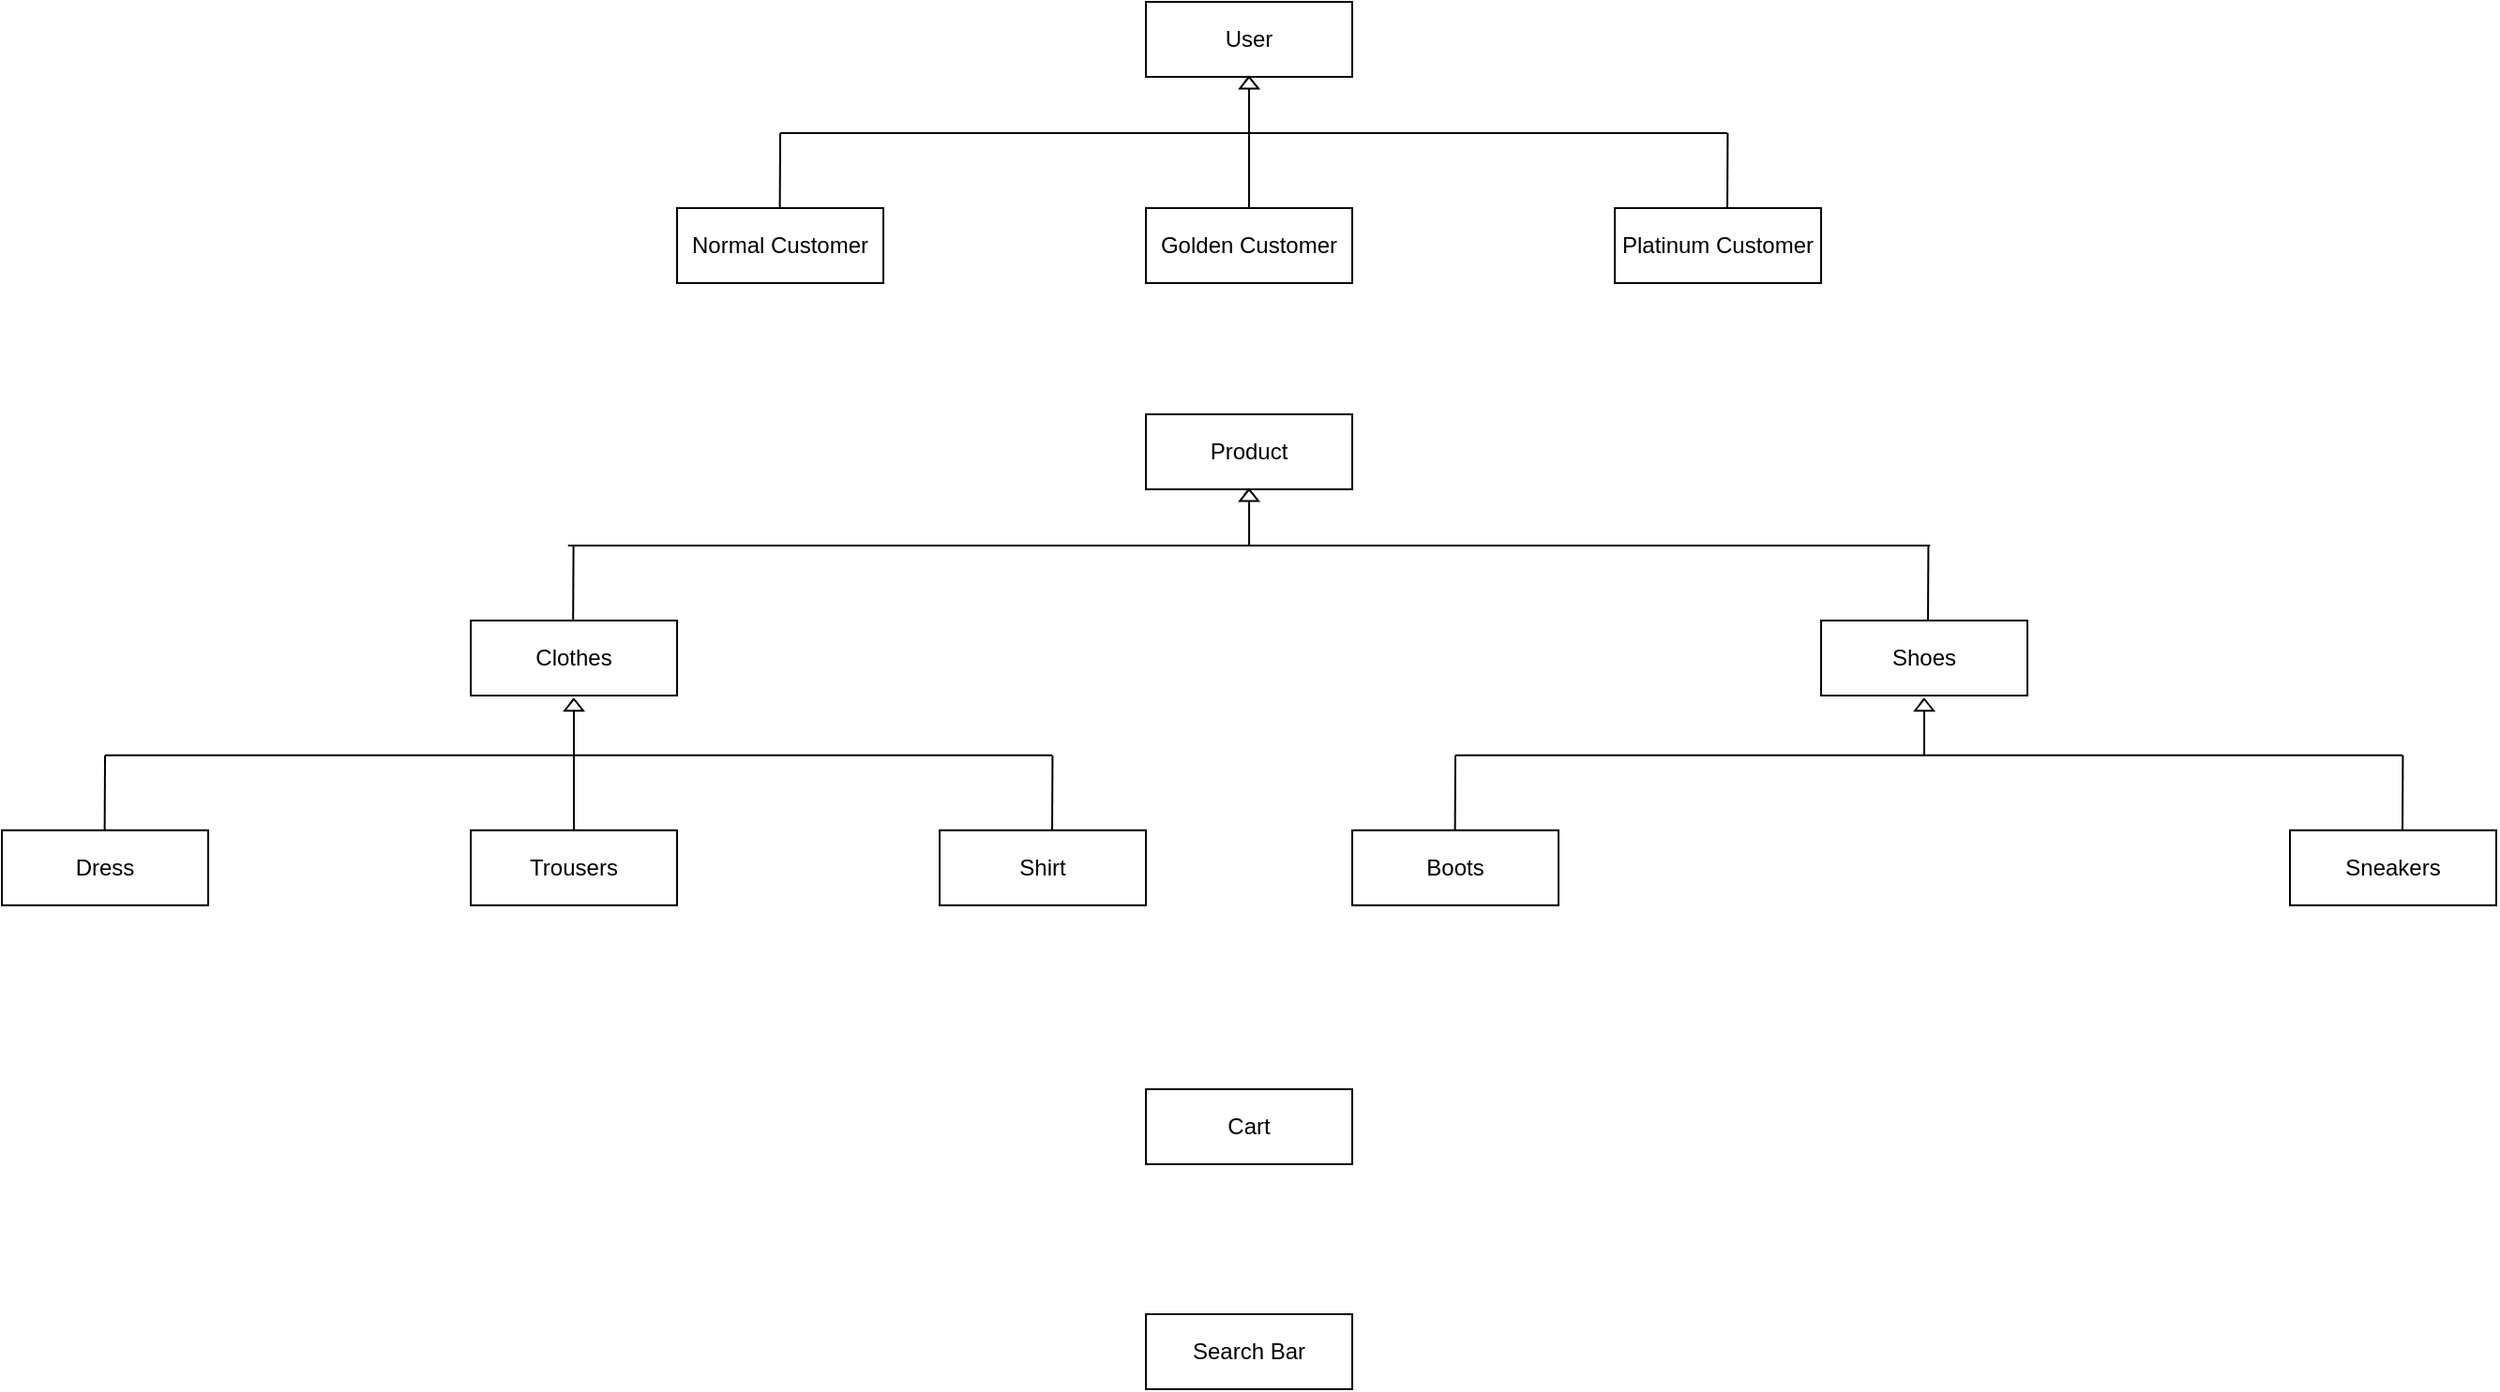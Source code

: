 <mxfile version="13.7.3" type="device"><diagram id="o29SziZ-LNwJ6UjuAjk-" name="Seite-1"><mxGraphModel dx="1997" dy="1370" grid="1" gridSize="10" guides="1" tooltips="1" connect="1" arrows="1" fold="1" page="1" pageScale="1" pageWidth="827" pageHeight="1169" math="0" shadow="0"><root><mxCell id="0"/><mxCell id="1" parent="0"/><mxCell id="LiRd0iQ2kPKMeh4OaZ8O-1" value="User" style="rounded=0;whiteSpace=wrap;html=1;" vertex="1" parent="1"><mxGeometry x="330.01" y="40" width="110" height="40" as="geometry"/></mxCell><mxCell id="LiRd0iQ2kPKMeh4OaZ8O-2" value="Golden Customer" style="rounded=0;whiteSpace=wrap;html=1;" vertex="1" parent="1"><mxGeometry x="330.01" y="150" width="110" height="40" as="geometry"/></mxCell><mxCell id="LiRd0iQ2kPKMeh4OaZ8O-3" value="Normal Customer" style="rounded=0;whiteSpace=wrap;html=1;" vertex="1" parent="1"><mxGeometry x="80.01" y="150" width="110" height="40" as="geometry"/></mxCell><mxCell id="LiRd0iQ2kPKMeh4OaZ8O-4" value="Platinum Customer" style="rounded=0;whiteSpace=wrap;html=1;" vertex="1" parent="1"><mxGeometry x="580.01" y="150" width="110" height="40" as="geometry"/></mxCell><mxCell id="LiRd0iQ2kPKMeh4OaZ8O-21" value="" style="endArrow=none;html=1;exitX=0.5;exitY=0;exitDx=0;exitDy=0;" edge="1" parent="1" source="LiRd0iQ2kPKMeh4OaZ8O-25"><mxGeometry width="50" height="50" relative="1" as="geometry"><mxPoint x="384.81" y="140" as="sourcePoint"/><mxPoint x="384.81" y="80" as="targetPoint"/></mxGeometry></mxCell><mxCell id="LiRd0iQ2kPKMeh4OaZ8O-22" value="" style="endArrow=none;html=1;" edge="1" parent="1"><mxGeometry width="50" height="50" relative="1" as="geometry"><mxPoint x="640.01" y="110" as="sourcePoint"/><mxPoint x="135.01" y="110" as="targetPoint"/></mxGeometry></mxCell><mxCell id="LiRd0iQ2kPKMeh4OaZ8O-23" value="" style="endArrow=none;html=1;" edge="1" parent="1"><mxGeometry width="50" height="50" relative="1" as="geometry"><mxPoint x="134.81" y="150" as="sourcePoint"/><mxPoint x="135.01" y="110" as="targetPoint"/></mxGeometry></mxCell><mxCell id="LiRd0iQ2kPKMeh4OaZ8O-24" value="" style="endArrow=none;html=1;" edge="1" parent="1"><mxGeometry width="50" height="50" relative="1" as="geometry"><mxPoint x="640.01" y="150" as="sourcePoint"/><mxPoint x="640.21" y="110" as="targetPoint"/></mxGeometry></mxCell><mxCell id="LiRd0iQ2kPKMeh4OaZ8O-25" value="" style="triangle;whiteSpace=wrap;html=1;rotation=-90;" vertex="1" parent="1"><mxGeometry x="381.89" y="78.13" width="6.25" height="10" as="geometry"/></mxCell><mxCell id="LiRd0iQ2kPKMeh4OaZ8O-26" value="" style="endArrow=none;html=1;exitX=0.5;exitY=0;exitDx=0;exitDy=0;" edge="1" parent="1" source="LiRd0iQ2kPKMeh4OaZ8O-2" target="LiRd0iQ2kPKMeh4OaZ8O-25"><mxGeometry width="50" height="50" relative="1" as="geometry"><mxPoint x="385.01" y="150" as="sourcePoint"/><mxPoint x="384.81" y="80" as="targetPoint"/></mxGeometry></mxCell><mxCell id="LiRd0iQ2kPKMeh4OaZ8O-27" value="Product" style="rounded=0;whiteSpace=wrap;html=1;" vertex="1" parent="1"><mxGeometry x="330.02" y="260" width="110" height="40" as="geometry"/></mxCell><mxCell id="LiRd0iQ2kPKMeh4OaZ8O-29" value="Clothes" style="rounded=0;whiteSpace=wrap;html=1;" vertex="1" parent="1"><mxGeometry x="-29.98" y="370" width="110" height="40" as="geometry"/></mxCell><mxCell id="LiRd0iQ2kPKMeh4OaZ8O-30" value="Shoes" style="rounded=0;whiteSpace=wrap;html=1;" vertex="1" parent="1"><mxGeometry x="690.01" y="370" width="110" height="40" as="geometry"/></mxCell><mxCell id="LiRd0iQ2kPKMeh4OaZ8O-31" value="" style="endArrow=none;html=1;exitX=0.5;exitY=0;exitDx=0;exitDy=0;" edge="1" parent="1" source="LiRd0iQ2kPKMeh4OaZ8O-35"><mxGeometry width="50" height="50" relative="1" as="geometry"><mxPoint x="384.82" y="360" as="sourcePoint"/><mxPoint x="384.82" y="300" as="targetPoint"/></mxGeometry></mxCell><mxCell id="LiRd0iQ2kPKMeh4OaZ8O-32" value="" style="endArrow=none;html=1;" edge="1" parent="1"><mxGeometry width="50" height="50" relative="1" as="geometry"><mxPoint x="748.14" y="330" as="sourcePoint"/><mxPoint x="21.89" y="330" as="targetPoint"/></mxGeometry></mxCell><mxCell id="LiRd0iQ2kPKMeh4OaZ8O-33" value="" style="endArrow=none;html=1;" edge="1" parent="1"><mxGeometry width="50" height="50" relative="1" as="geometry"><mxPoint x="24.59" y="370" as="sourcePoint"/><mxPoint x="24.79" y="330" as="targetPoint"/></mxGeometry></mxCell><mxCell id="LiRd0iQ2kPKMeh4OaZ8O-34" value="" style="endArrow=none;html=1;" edge="1" parent="1"><mxGeometry width="50" height="50" relative="1" as="geometry"><mxPoint x="747.01" y="370" as="sourcePoint"/><mxPoint x="747.21" y="330" as="targetPoint"/></mxGeometry></mxCell><mxCell id="LiRd0iQ2kPKMeh4OaZ8O-35" value="" style="triangle;whiteSpace=wrap;html=1;rotation=-90;" vertex="1" parent="1"><mxGeometry x="381.9" y="298.13" width="6.25" height="10" as="geometry"/></mxCell><mxCell id="LiRd0iQ2kPKMeh4OaZ8O-36" value="" style="endArrow=none;html=1;" edge="1" parent="1" target="LiRd0iQ2kPKMeh4OaZ8O-35"><mxGeometry width="50" height="50" relative="1" as="geometry"><mxPoint x="385.02" y="330" as="sourcePoint"/><mxPoint x="384.82" y="300" as="targetPoint"/></mxGeometry></mxCell><mxCell id="LiRd0iQ2kPKMeh4OaZ8O-39" value="Trousers" style="rounded=0;whiteSpace=wrap;html=1;" vertex="1" parent="1"><mxGeometry x="-29.99" y="481.87" width="110" height="40" as="geometry"/></mxCell><mxCell id="LiRd0iQ2kPKMeh4OaZ8O-40" value="Dress" style="rounded=0;whiteSpace=wrap;html=1;" vertex="1" parent="1"><mxGeometry x="-279.99" y="481.87" width="110" height="40" as="geometry"/></mxCell><mxCell id="LiRd0iQ2kPKMeh4OaZ8O-41" value="Shirt" style="rounded=0;whiteSpace=wrap;html=1;" vertex="1" parent="1"><mxGeometry x="220.01" y="481.87" width="110" height="40" as="geometry"/></mxCell><mxCell id="LiRd0iQ2kPKMeh4OaZ8O-42" value="" style="endArrow=none;html=1;exitX=0.5;exitY=0;exitDx=0;exitDy=0;" edge="1" parent="1" source="LiRd0iQ2kPKMeh4OaZ8O-46"><mxGeometry width="50" height="50" relative="1" as="geometry"><mxPoint x="24.81" y="471.87" as="sourcePoint"/><mxPoint x="24.81" y="411.87" as="targetPoint"/></mxGeometry></mxCell><mxCell id="LiRd0iQ2kPKMeh4OaZ8O-43" value="" style="endArrow=none;html=1;" edge="1" parent="1"><mxGeometry width="50" height="50" relative="1" as="geometry"><mxPoint x="280.01" y="441.87" as="sourcePoint"/><mxPoint x="-224.99" y="441.87" as="targetPoint"/></mxGeometry></mxCell><mxCell id="LiRd0iQ2kPKMeh4OaZ8O-44" value="" style="endArrow=none;html=1;" edge="1" parent="1"><mxGeometry width="50" height="50" relative="1" as="geometry"><mxPoint x="-225.19" y="481.87" as="sourcePoint"/><mxPoint x="-224.99" y="441.87" as="targetPoint"/></mxGeometry></mxCell><mxCell id="LiRd0iQ2kPKMeh4OaZ8O-45" value="" style="endArrow=none;html=1;" edge="1" parent="1"><mxGeometry width="50" height="50" relative="1" as="geometry"><mxPoint x="280.01" y="481.87" as="sourcePoint"/><mxPoint x="280.21" y="441.87" as="targetPoint"/></mxGeometry></mxCell><mxCell id="LiRd0iQ2kPKMeh4OaZ8O-46" value="" style="triangle;whiteSpace=wrap;html=1;rotation=-90;" vertex="1" parent="1"><mxGeometry x="21.89" y="410" width="6.25" height="10" as="geometry"/></mxCell><mxCell id="LiRd0iQ2kPKMeh4OaZ8O-47" value="" style="endArrow=none;html=1;exitX=0.5;exitY=0;exitDx=0;exitDy=0;" edge="1" parent="1" source="LiRd0iQ2kPKMeh4OaZ8O-39" target="LiRd0iQ2kPKMeh4OaZ8O-46"><mxGeometry width="50" height="50" relative="1" as="geometry"><mxPoint x="25.01" y="481.87" as="sourcePoint"/><mxPoint x="24.81" y="411.87" as="targetPoint"/></mxGeometry></mxCell><mxCell id="LiRd0iQ2kPKMeh4OaZ8O-48" value="Boots" style="rounded=0;whiteSpace=wrap;html=1;" vertex="1" parent="1"><mxGeometry x="440.01" y="481.87" width="110" height="40" as="geometry"/></mxCell><mxCell id="LiRd0iQ2kPKMeh4OaZ8O-49" value="Sneakers" style="rounded=0;whiteSpace=wrap;html=1;" vertex="1" parent="1"><mxGeometry x="940.01" y="481.87" width="110" height="40" as="geometry"/></mxCell><mxCell id="LiRd0iQ2kPKMeh4OaZ8O-50" value="" style="endArrow=none;html=1;exitX=0.5;exitY=0;exitDx=0;exitDy=0;" edge="1" parent="1" source="LiRd0iQ2kPKMeh4OaZ8O-54"><mxGeometry width="50" height="50" relative="1" as="geometry"><mxPoint x="744.81" y="471.87" as="sourcePoint"/><mxPoint x="744.81" y="411.87" as="targetPoint"/></mxGeometry></mxCell><mxCell id="LiRd0iQ2kPKMeh4OaZ8O-51" value="" style="endArrow=none;html=1;" edge="1" parent="1"><mxGeometry width="50" height="50" relative="1" as="geometry"><mxPoint x="1000.01" y="441.87" as="sourcePoint"/><mxPoint x="495.01" y="441.87" as="targetPoint"/></mxGeometry></mxCell><mxCell id="LiRd0iQ2kPKMeh4OaZ8O-52" value="" style="endArrow=none;html=1;" edge="1" parent="1"><mxGeometry width="50" height="50" relative="1" as="geometry"><mxPoint x="494.81" y="481.87" as="sourcePoint"/><mxPoint x="495.01" y="441.87" as="targetPoint"/></mxGeometry></mxCell><mxCell id="LiRd0iQ2kPKMeh4OaZ8O-53" value="" style="endArrow=none;html=1;" edge="1" parent="1"><mxGeometry width="50" height="50" relative="1" as="geometry"><mxPoint x="1000.01" y="481.87" as="sourcePoint"/><mxPoint x="1000.21" y="441.87" as="targetPoint"/></mxGeometry></mxCell><mxCell id="LiRd0iQ2kPKMeh4OaZ8O-54" value="" style="triangle;whiteSpace=wrap;html=1;rotation=-90;" vertex="1" parent="1"><mxGeometry x="741.89" y="410" width="6.25" height="10" as="geometry"/></mxCell><mxCell id="LiRd0iQ2kPKMeh4OaZ8O-55" value="" style="endArrow=none;html=1;" edge="1" parent="1" target="LiRd0iQ2kPKMeh4OaZ8O-54"><mxGeometry width="50" height="50" relative="1" as="geometry"><mxPoint x="745.01" y="441.87" as="sourcePoint"/><mxPoint x="744.81" y="411.87" as="targetPoint"/></mxGeometry></mxCell><mxCell id="LiRd0iQ2kPKMeh4OaZ8O-59" value="Cart" style="rounded=0;whiteSpace=wrap;html=1;" vertex="1" parent="1"><mxGeometry x="330.01" y="620" width="110" height="40" as="geometry"/></mxCell><mxCell id="LiRd0iQ2kPKMeh4OaZ8O-60" value="Search Bar" style="rounded=0;whiteSpace=wrap;html=1;" vertex="1" parent="1"><mxGeometry x="330.02" y="740" width="110" height="40" as="geometry"/></mxCell></root></mxGraphModel></diagram></mxfile>
